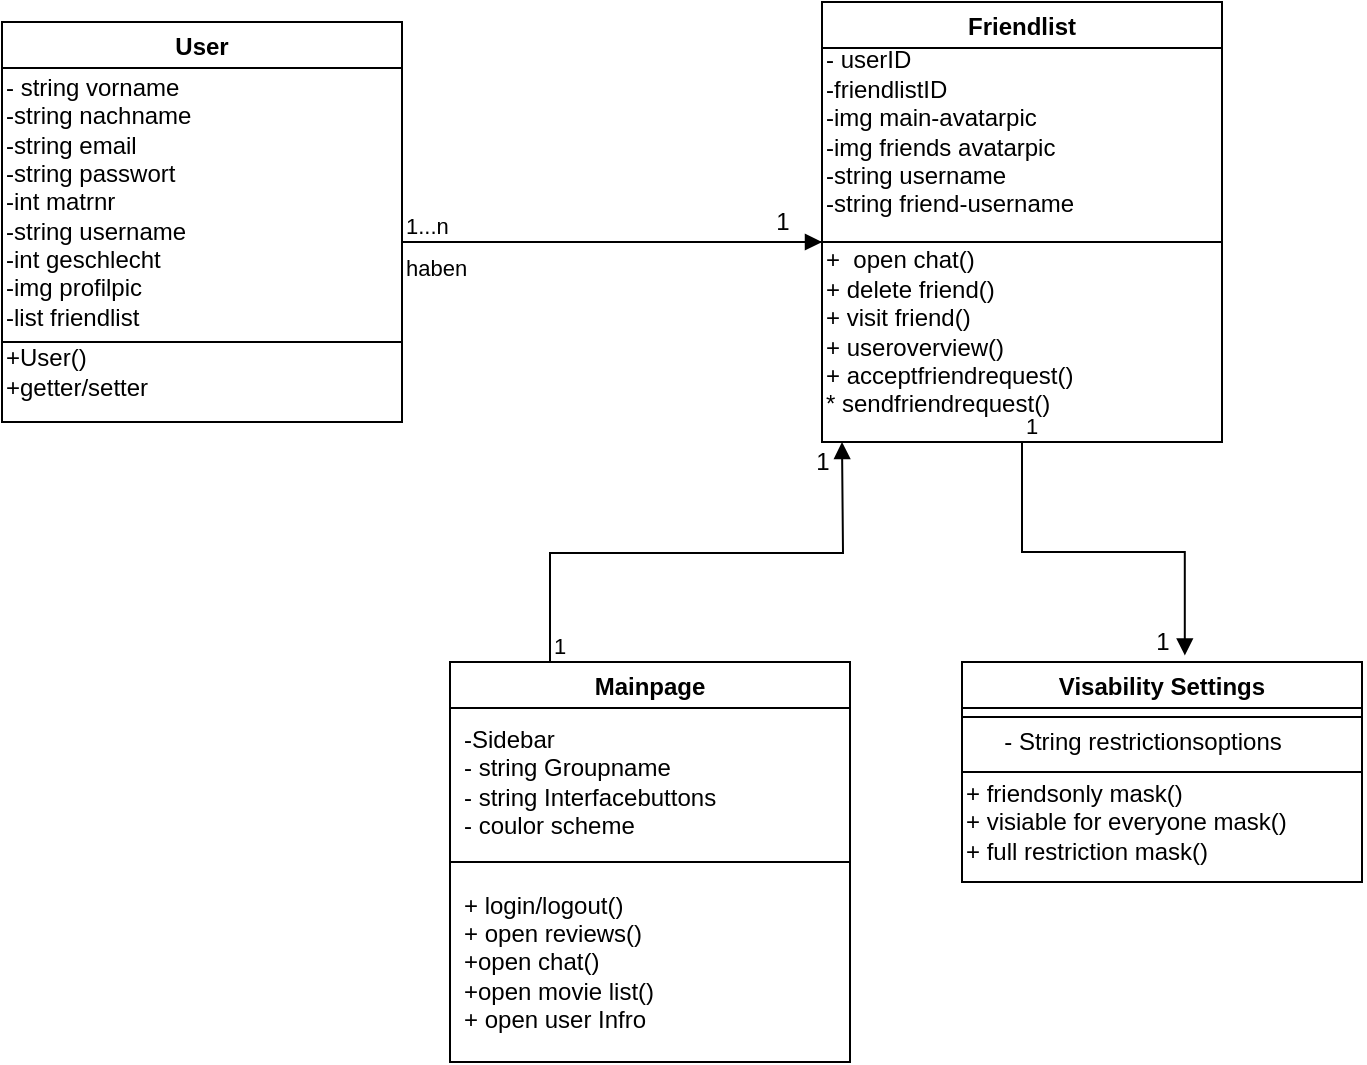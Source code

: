 <mxfile version="18.0.5" type="device"><diagram id="_ZnBB3Um9GvWvuXVhEYy" name="Page-1"><mxGraphModel dx="980" dy="674" grid="1" gridSize="10" guides="1" tooltips="1" connect="1" arrows="1" fold="1" page="1" pageScale="1" pageWidth="827" pageHeight="1169" math="0" shadow="0"><root><mxCell id="0"/><mxCell id="1" parent="0"/><mxCell id="s9QsKrqnNRy584H-HpLy-1" value="User" style="swimlane;" vertex="1" parent="1"><mxGeometry x="90" y="140" width="200" height="200" as="geometry"/></mxCell><mxCell id="s9QsKrqnNRy584H-HpLy-5" value="- string vorname&lt;br&gt;-string nachname&lt;br&gt;-string email&lt;br&gt;-string passwort&lt;br&gt;-int matrnr&lt;br&gt;-string username&lt;br&gt;-int geschlecht&lt;br&gt;-img profilpic&lt;br&gt;-list friendlist" style="text;html=1;align=left;verticalAlign=middle;resizable=0;points=[];autosize=1;strokeColor=none;fillColor=none;" vertex="1" parent="s9QsKrqnNRy584H-HpLy-1"><mxGeometry y="25" width="110" height="130" as="geometry"/></mxCell><mxCell id="s9QsKrqnNRy584H-HpLy-7" value="+User()&lt;br&gt;&lt;div style=&quot;&quot;&gt;&lt;span style=&quot;background-color: initial;&quot;&gt;+getter/setter&lt;/span&gt;&lt;/div&gt;" style="text;html=1;align=left;verticalAlign=middle;resizable=0;points=[];autosize=1;strokeColor=none;fillColor=none;" vertex="1" parent="s9QsKrqnNRy584H-HpLy-1"><mxGeometry y="160" width="90" height="30" as="geometry"/></mxCell><mxCell id="s9QsKrqnNRy584H-HpLy-2" value="Visability Settings" style="swimlane;" vertex="1" parent="1"><mxGeometry x="570" y="460" width="200" height="110" as="geometry"/></mxCell><mxCell id="s9QsKrqnNRy584H-HpLy-19" value="- String restrictionsoptions" style="text;html=1;align=center;verticalAlign=middle;resizable=0;points=[];autosize=1;strokeColor=none;fillColor=none;" vertex="1" parent="s9QsKrqnNRy584H-HpLy-2"><mxGeometry x="15" y="30" width="150" height="20" as="geometry"/></mxCell><mxCell id="s9QsKrqnNRy584H-HpLy-21" value="+ friendsonly mask()&lt;br&gt;+ visiable for everyone mask()&lt;br&gt;+ full restriction mask()" style="text;html=1;align=left;verticalAlign=middle;resizable=0;points=[];autosize=1;strokeColor=none;fillColor=none;" vertex="1" parent="s9QsKrqnNRy584H-HpLy-2"><mxGeometry y="55" width="180" height="50" as="geometry"/></mxCell><mxCell id="s9QsKrqnNRy584H-HpLy-3" value="Mainpage" style="swimlane;" vertex="1" parent="1"><mxGeometry x="314" y="460" width="200" height="200" as="geometry"/></mxCell><mxCell id="s9QsKrqnNRy584H-HpLy-17" value="-Sidebar&lt;br&gt;- string Groupname&lt;br&gt;- string Interfacebuttons&lt;br&gt;- coulor scheme" style="text;html=1;align=left;verticalAlign=middle;resizable=0;points=[];autosize=1;strokeColor=none;fillColor=none;" vertex="1" parent="s9QsKrqnNRy584H-HpLy-3"><mxGeometry x="5" y="30" width="140" height="60" as="geometry"/></mxCell><mxCell id="s9QsKrqnNRy584H-HpLy-18" value="+ login/logout()&lt;br&gt;+ open reviews()&lt;br&gt;+open chat()&lt;br&gt;+open movie list()&lt;br&gt;&lt;div style=&quot;&quot;&gt;&lt;span style=&quot;background-color: initial;&quot;&gt;+ open user Infro&lt;/span&gt;&lt;/div&gt;" style="text;html=1;align=left;verticalAlign=middle;resizable=0;points=[];autosize=1;strokeColor=none;fillColor=none;" vertex="1" parent="s9QsKrqnNRy584H-HpLy-3"><mxGeometry x="5" y="110" width="110" height="80" as="geometry"/></mxCell><mxCell id="s9QsKrqnNRy584H-HpLy-4" value="Friendlist" style="swimlane;" vertex="1" parent="1"><mxGeometry x="500" y="130" width="200" height="220" as="geometry"/></mxCell><mxCell id="s9QsKrqnNRy584H-HpLy-14" value="" style="endArrow=none;html=1;rounded=0;" edge="1" parent="s9QsKrqnNRy584H-HpLy-4"><mxGeometry width="50" height="50" relative="1" as="geometry"><mxPoint x="-10" y="120" as="sourcePoint"/><mxPoint x="200" y="120" as="targetPoint"/></mxGeometry></mxCell><mxCell id="s9QsKrqnNRy584H-HpLy-15" value="- userID&lt;br&gt;-friendlistID&lt;br&gt;-img main-avatarpic&lt;br&gt;-img friends avatarpic&lt;br&gt;-string username&lt;br&gt;-string friend-username&lt;br&gt;" style="text;html=1;align=left;verticalAlign=middle;resizable=0;points=[];autosize=1;strokeColor=none;fillColor=none;" vertex="1" parent="s9QsKrqnNRy584H-HpLy-4"><mxGeometry y="20" width="140" height="90" as="geometry"/></mxCell><mxCell id="s9QsKrqnNRy584H-HpLy-16" value="+&amp;nbsp; open chat()&lt;br&gt;+ delete friend()&lt;br&gt;+ visit friend()&lt;br&gt;+ useroverview()&lt;br&gt;+ acceptfriendrequest()&lt;br&gt;* sendfriendrequest()" style="text;html=1;align=left;verticalAlign=middle;resizable=0;points=[];autosize=1;strokeColor=none;fillColor=none;" vertex="1" parent="s9QsKrqnNRy584H-HpLy-4"><mxGeometry y="120" width="140" height="90" as="geometry"/></mxCell><mxCell id="s9QsKrqnNRy584H-HpLy-6" value="" style="endArrow=none;html=1;rounded=0;" edge="1" parent="1"><mxGeometry width="50" height="50" relative="1" as="geometry"><mxPoint x="90" y="300" as="sourcePoint"/><mxPoint x="290" y="300" as="targetPoint"/></mxGeometry></mxCell><mxCell id="s9QsKrqnNRy584H-HpLy-12" value="" style="endArrow=none;html=1;rounded=0;entryX=1;entryY=0.5;entryDx=0;entryDy=0;exitX=0;exitY=0.5;exitDx=0;exitDy=0;" edge="1" parent="1" source="s9QsKrqnNRy584H-HpLy-3" target="s9QsKrqnNRy584H-HpLy-3"><mxGeometry width="50" height="50" relative="1" as="geometry"><mxPoint x="560" y="520" as="sourcePoint"/><mxPoint x="610" y="470" as="targetPoint"/></mxGeometry></mxCell><mxCell id="s9QsKrqnNRy584H-HpLy-13" value="" style="endArrow=none;html=1;rounded=0;entryX=1;entryY=0.25;entryDx=0;entryDy=0;exitX=0;exitY=0.25;exitDx=0;exitDy=0;" edge="1" parent="1" source="s9QsKrqnNRy584H-HpLy-2" target="s9QsKrqnNRy584H-HpLy-2"><mxGeometry width="50" height="50" relative="1" as="geometry"><mxPoint x="100" y="540" as="sourcePoint"/><mxPoint x="150" y="490" as="targetPoint"/></mxGeometry></mxCell><mxCell id="s9QsKrqnNRy584H-HpLy-20" value="" style="endArrow=none;html=1;rounded=0;entryX=1;entryY=0.5;entryDx=0;entryDy=0;exitX=0;exitY=0.5;exitDx=0;exitDy=0;" edge="1" parent="1" source="s9QsKrqnNRy584H-HpLy-2" target="s9QsKrqnNRy584H-HpLy-2"><mxGeometry width="50" height="50" relative="1" as="geometry"><mxPoint x="120" y="450" as="sourcePoint"/><mxPoint x="170" y="400" as="targetPoint"/></mxGeometry></mxCell><mxCell id="s9QsKrqnNRy584H-HpLy-22" value="haben" style="endArrow=block;endFill=1;html=1;edgeStyle=orthogonalEdgeStyle;align=left;verticalAlign=top;rounded=0;" edge="1" parent="1"><mxGeometry x="-1" relative="1" as="geometry"><mxPoint x="290" y="250" as="sourcePoint"/><mxPoint x="500" y="250" as="targetPoint"/></mxGeometry></mxCell><mxCell id="s9QsKrqnNRy584H-HpLy-23" value="1...n" style="edgeLabel;resizable=0;html=1;align=left;verticalAlign=bottom;" connectable="0" vertex="1" parent="s9QsKrqnNRy584H-HpLy-22"><mxGeometry x="-1" relative="1" as="geometry"/></mxCell><mxCell id="s9QsKrqnNRy584H-HpLy-25" value="1" style="text;html=1;align=center;verticalAlign=middle;resizable=0;points=[];autosize=1;strokeColor=none;fillColor=none;" vertex="1" parent="1"><mxGeometry x="470" y="230" width="20" height="20" as="geometry"/></mxCell><mxCell id="s9QsKrqnNRy584H-HpLy-26" value="" style="endArrow=block;endFill=1;html=1;edgeStyle=orthogonalEdgeStyle;align=left;verticalAlign=top;rounded=0;exitX=0.25;exitY=0;exitDx=0;exitDy=0;" edge="1" parent="1" source="s9QsKrqnNRy584H-HpLy-3"><mxGeometry x="-1" relative="1" as="geometry"><mxPoint x="370" y="410" as="sourcePoint"/><mxPoint x="510" y="350" as="targetPoint"/></mxGeometry></mxCell><mxCell id="s9QsKrqnNRy584H-HpLy-27" value="1" style="edgeLabel;resizable=0;html=1;align=left;verticalAlign=bottom;" connectable="0" vertex="1" parent="s9QsKrqnNRy584H-HpLy-26"><mxGeometry x="-1" relative="1" as="geometry"/></mxCell><mxCell id="s9QsKrqnNRy584H-HpLy-32" value="1" style="text;html=1;align=center;verticalAlign=middle;resizable=0;points=[];autosize=1;strokeColor=none;fillColor=none;" vertex="1" parent="1"><mxGeometry x="490" y="350" width="20" height="20" as="geometry"/></mxCell><mxCell id="s9QsKrqnNRy584H-HpLy-33" value="" style="endArrow=block;endFill=1;html=1;edgeStyle=orthogonalEdgeStyle;align=left;verticalAlign=top;rounded=0;exitX=0.5;exitY=1;exitDx=0;exitDy=0;entryX=0.557;entryY=-0.03;entryDx=0;entryDy=0;entryPerimeter=0;" edge="1" parent="1" source="s9QsKrqnNRy584H-HpLy-4" target="s9QsKrqnNRy584H-HpLy-2"><mxGeometry x="-1" relative="1" as="geometry"><mxPoint x="610" y="410" as="sourcePoint"/><mxPoint x="770" y="410" as="targetPoint"/></mxGeometry></mxCell><mxCell id="s9QsKrqnNRy584H-HpLy-34" value="1" style="edgeLabel;resizable=0;html=1;align=left;verticalAlign=bottom;" connectable="0" vertex="1" parent="s9QsKrqnNRy584H-HpLy-33"><mxGeometry x="-1" relative="1" as="geometry"/></mxCell><mxCell id="s9QsKrqnNRy584H-HpLy-35" value="1" style="text;html=1;align=center;verticalAlign=middle;resizable=0;points=[];autosize=1;strokeColor=none;fillColor=none;" vertex="1" parent="1"><mxGeometry x="660" y="440" width="20" height="20" as="geometry"/></mxCell></root></mxGraphModel></diagram></mxfile>